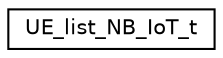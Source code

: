digraph "Graphical Class Hierarchy"
{
 // LATEX_PDF_SIZE
  edge [fontname="Helvetica",fontsize="10",labelfontname="Helvetica",labelfontsize="10"];
  node [fontname="Helvetica",fontsize="10",shape=record];
  rankdir="LR";
  Node0 [label="UE_list_NB_IoT_t",height=0.2,width=0.4,color="black", fillcolor="white", style="filled",URL="$structUE__list__NB__IoT__t.html",tooltip="UE list used by eNB to order UEs/CC for scheduling."];
}
